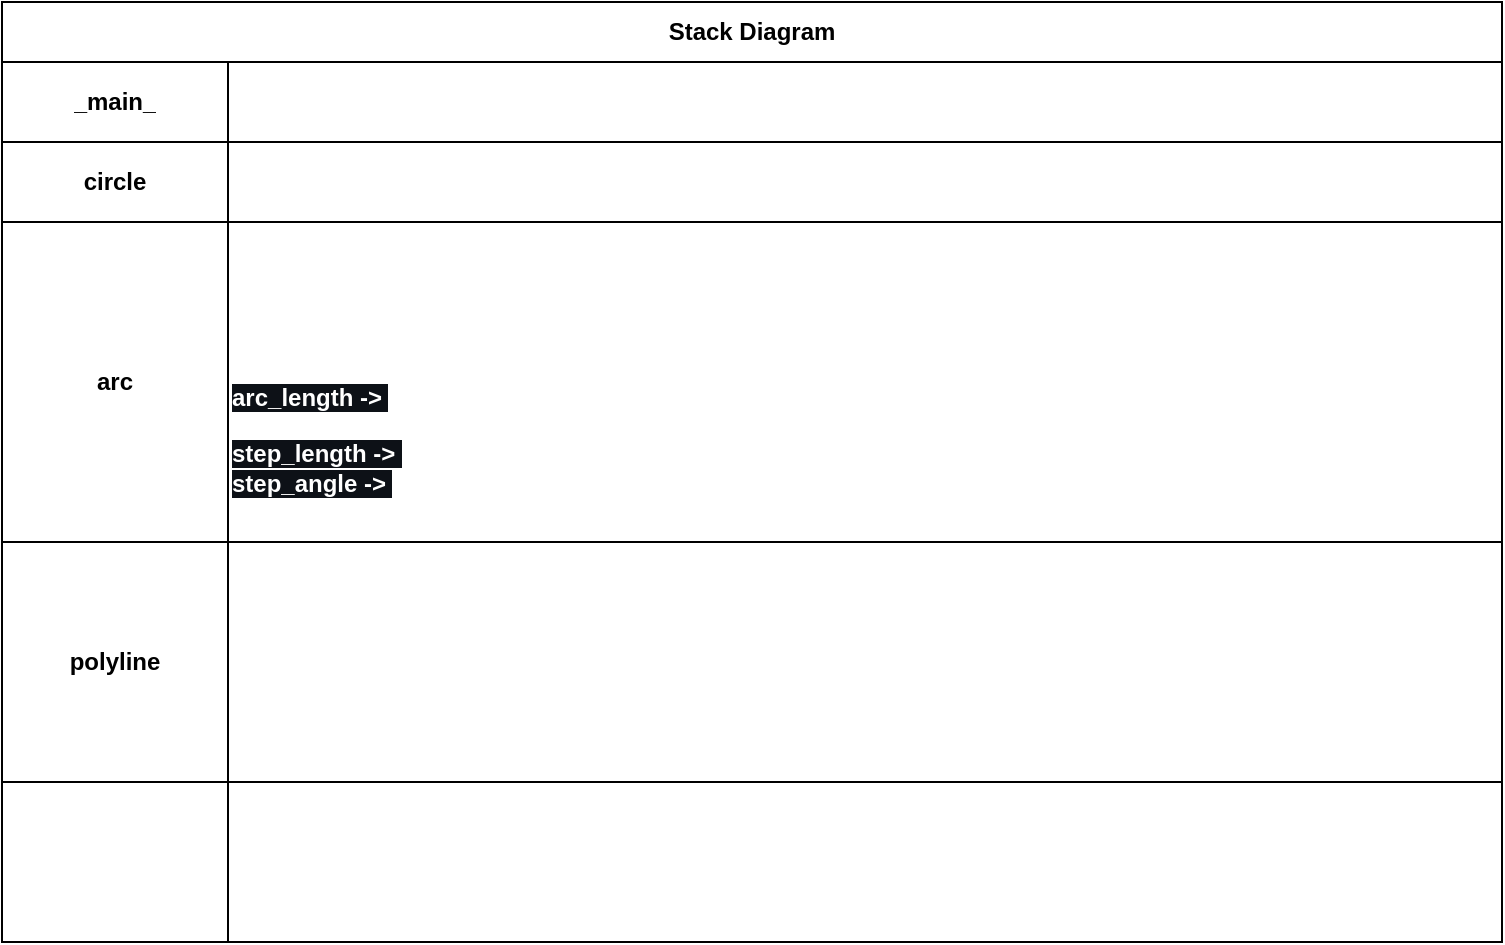 <mxfile>
    <diagram id="Ozfs7oi_C82VS0DrP3Ld" name="Page-1">
        <mxGraphModel dx="957" dy="570" grid="1" gridSize="10" guides="1" tooltips="1" connect="1" arrows="1" fold="1" page="1" pageScale="1" pageWidth="827" pageHeight="1169" math="0" shadow="0">
            <root>
                <mxCell id="0"/>
                <mxCell id="1" parent="0"/>
                <mxCell id="119" value="Stack Diagram&lt;br&gt;" style="shape=table;html=1;whiteSpace=wrap;startSize=30;container=1;collapsible=0;childLayout=tableLayout;fontStyle=1;align=center;" parent="1" vertex="1">
                    <mxGeometry x="150" y="10" width="750" height="470" as="geometry"/>
                </mxCell>
                <mxCell id="120" value="" style="shape=partialRectangle;html=1;whiteSpace=wrap;collapsible=0;dropTarget=0;pointerEvents=0;fillColor=none;top=0;left=0;bottom=0;right=0;points=[[0,0.5],[1,0.5]];portConstraint=eastwest;" parent="119" vertex="1">
                    <mxGeometry y="30" width="750" height="40" as="geometry"/>
                </mxCell>
                <mxCell id="121" value="_main_" style="shape=partialRectangle;html=1;whiteSpace=wrap;connectable=0;fillColor=none;top=0;left=0;bottom=0;right=0;overflow=hidden;fontStyle=1" parent="120" vertex="1">
                    <mxGeometry width="113" height="40" as="geometry"/>
                </mxCell>
                <mxCell id="122" value="&lt;span&gt;bob -&amp;gt; turtle.Turtle()&lt;br&gt;&lt;/span&gt;&lt;span&gt;radius -&amp;gt; 100&lt;br&gt;&lt;/span&gt;" style="shape=partialRectangle;html=1;whiteSpace=wrap;connectable=0;fillColor=none;top=0;left=0;bottom=0;right=0;overflow=hidden;align=left;fontStyle=1;fontColor=#FFFFFF;" parent="120" vertex="1">
                    <mxGeometry x="113" width="637" height="40" as="geometry"/>
                </mxCell>
                <mxCell id="124" value="" style="shape=partialRectangle;html=1;whiteSpace=wrap;collapsible=0;dropTarget=0;pointerEvents=0;fillColor=none;top=0;left=0;bottom=0;right=0;points=[[0,0.5],[1,0.5]];portConstraint=eastwest;" parent="119" vertex="1">
                    <mxGeometry y="70" width="750" height="40" as="geometry"/>
                </mxCell>
                <mxCell id="125" value="circle" style="shape=partialRectangle;html=1;whiteSpace=wrap;connectable=0;fillColor=none;top=0;left=0;bottom=0;right=0;overflow=hidden;fontStyle=1" parent="124" vertex="1">
                    <mxGeometry width="113" height="40" as="geometry"/>
                </mxCell>
                <mxCell id="126" value="t -&amp;gt; turtle.Turtle()&lt;br&gt;r -&amp;gt; 100" style="shape=partialRectangle;html=1;whiteSpace=wrap;connectable=0;fillColor=none;top=0;left=0;bottom=0;right=0;overflow=hidden;fontStyle=1;align=left;fontColor=#FFFFFF;" parent="124" vertex="1">
                    <mxGeometry x="113" width="637" height="40" as="geometry"/>
                </mxCell>
                <mxCell id="128" value="" style="shape=partialRectangle;html=1;whiteSpace=wrap;collapsible=0;dropTarget=0;pointerEvents=0;fillColor=none;top=0;left=0;bottom=0;right=0;points=[[0,0.5],[1,0.5]];portConstraint=eastwest;" parent="119" vertex="1">
                    <mxGeometry y="110" width="750" height="160" as="geometry"/>
                </mxCell>
                <mxCell id="129" value="arc" style="shape=partialRectangle;html=1;whiteSpace=wrap;connectable=0;fillColor=none;top=0;left=0;bottom=0;right=0;overflow=hidden;fontStyle=1" parent="128" vertex="1">
                    <mxGeometry width="113" height="160" as="geometry"/>
                </mxCell>
                <mxCell id="130" value="t -&amp;gt; turtle.Turtle()&lt;br&gt;r -&amp;gt; 100&amp;nbsp;&lt;br&gt;angle -&amp;gt; 360&lt;br&gt;&lt;br&gt;&lt;span style=&quot;background-color: rgb(13 , 17 , 23)&quot;&gt;&lt;font&gt;arc_length -&amp;gt;&amp;nbsp;&lt;/font&gt;&lt;/span&gt;&lt;span class=&quot;pl-c1&quot; style=&quot;box-sizing: border-box&quot;&gt;628.319&lt;br&gt;&lt;span style=&quot;background-color: rgb(13 , 17 , 23)&quot;&gt; &lt;/span&gt;&lt;span class=&quot;pl-s1&quot; style=&quot;box-sizing: border-box&quot;&gt;&lt;span&gt;n -&amp;gt; &lt;/span&gt;&lt;span&gt;160&lt;/span&gt;&lt;br&gt;&lt;/span&gt;&lt;span style=&quot;background-color: rgb(13 , 17 , 23)&quot;&gt;step_length -&amp;gt;&amp;nbsp;&lt;/span&gt;&lt;span&gt;3.927&lt;br&gt;&lt;/span&gt;&lt;span style=&quot;background-color: rgb(13 , 17 , 23)&quot;&gt;step_angle -&amp;gt; &lt;/span&gt;2.25&lt;br&gt;&lt;/span&gt;" style="shape=partialRectangle;html=1;whiteSpace=wrap;connectable=0;fillColor=none;top=0;left=0;bottom=0;right=0;overflow=hidden;fontStyle=1;align=left;strokeColor=#FFFFFF;fontColor=#FFFFFF;" parent="128" vertex="1">
                    <mxGeometry x="113" width="637" height="160" as="geometry"/>
                </mxCell>
                <mxCell id="136" style="shape=partialRectangle;html=1;whiteSpace=wrap;collapsible=0;dropTarget=0;pointerEvents=0;fillColor=none;top=0;left=0;bottom=0;right=0;points=[[0,0.5],[1,0.5]];portConstraint=eastwest;" parent="119" vertex="1">
                    <mxGeometry y="270" width="750" height="120" as="geometry"/>
                </mxCell>
                <mxCell id="137" value="polyline" style="shape=partialRectangle;html=1;whiteSpace=wrap;connectable=0;fillColor=none;top=0;left=0;bottom=0;right=0;overflow=hidden;fontStyle=1" parent="136" vertex="1">
                    <mxGeometry width="113" height="120" as="geometry"/>
                </mxCell>
                <mxCell id="138" value="&lt;font&gt;t -&amp;gt; turtle.Turtle()&lt;/font&gt;&lt;br&gt;&lt;font&gt;n -&amp;gt; 160&lt;/font&gt;&lt;br&gt;&lt;font&gt;step_lenght -&amp;gt; 3.927&lt;br&gt;&lt;/font&gt;step_angle -&amp;gt; 2.25&lt;br&gt;&lt;br&gt;" style="shape=partialRectangle;html=1;whiteSpace=wrap;connectable=0;fillColor=none;top=0;left=0;bottom=0;right=0;overflow=hidden;fontStyle=1;align=left;fontColor=#FFFFFF;" parent="136" vertex="1">
                    <mxGeometry x="113" width="637" height="120" as="geometry"/>
                </mxCell>
                <mxCell id="132" style="shape=partialRectangle;html=1;whiteSpace=wrap;collapsible=0;dropTarget=0;pointerEvents=0;fillColor=none;top=0;left=0;bottom=0;right=0;points=[[0,0.5],[1,0.5]];portConstraint=eastwest;" parent="119" vertex="1">
                    <mxGeometry y="390" width="750" height="80" as="geometry"/>
                </mxCell>
                <mxCell id="133" style="shape=partialRectangle;html=1;whiteSpace=wrap;connectable=0;fillColor=none;top=0;left=0;bottom=0;right=0;overflow=hidden;fontStyle=1" parent="132" vertex="1">
                    <mxGeometry width="113" height="80" as="geometry"/>
                </mxCell>
                <mxCell id="134" style="shape=partialRectangle;html=1;whiteSpace=wrap;connectable=0;fillColor=none;top=0;left=0;bottom=0;right=0;overflow=hidden;fontStyle=1" parent="132" vertex="1">
                    <mxGeometry x="113" width="637" height="80" as="geometry"/>
                </mxCell>
            </root>
        </mxGraphModel>
    </diagram>
</mxfile>